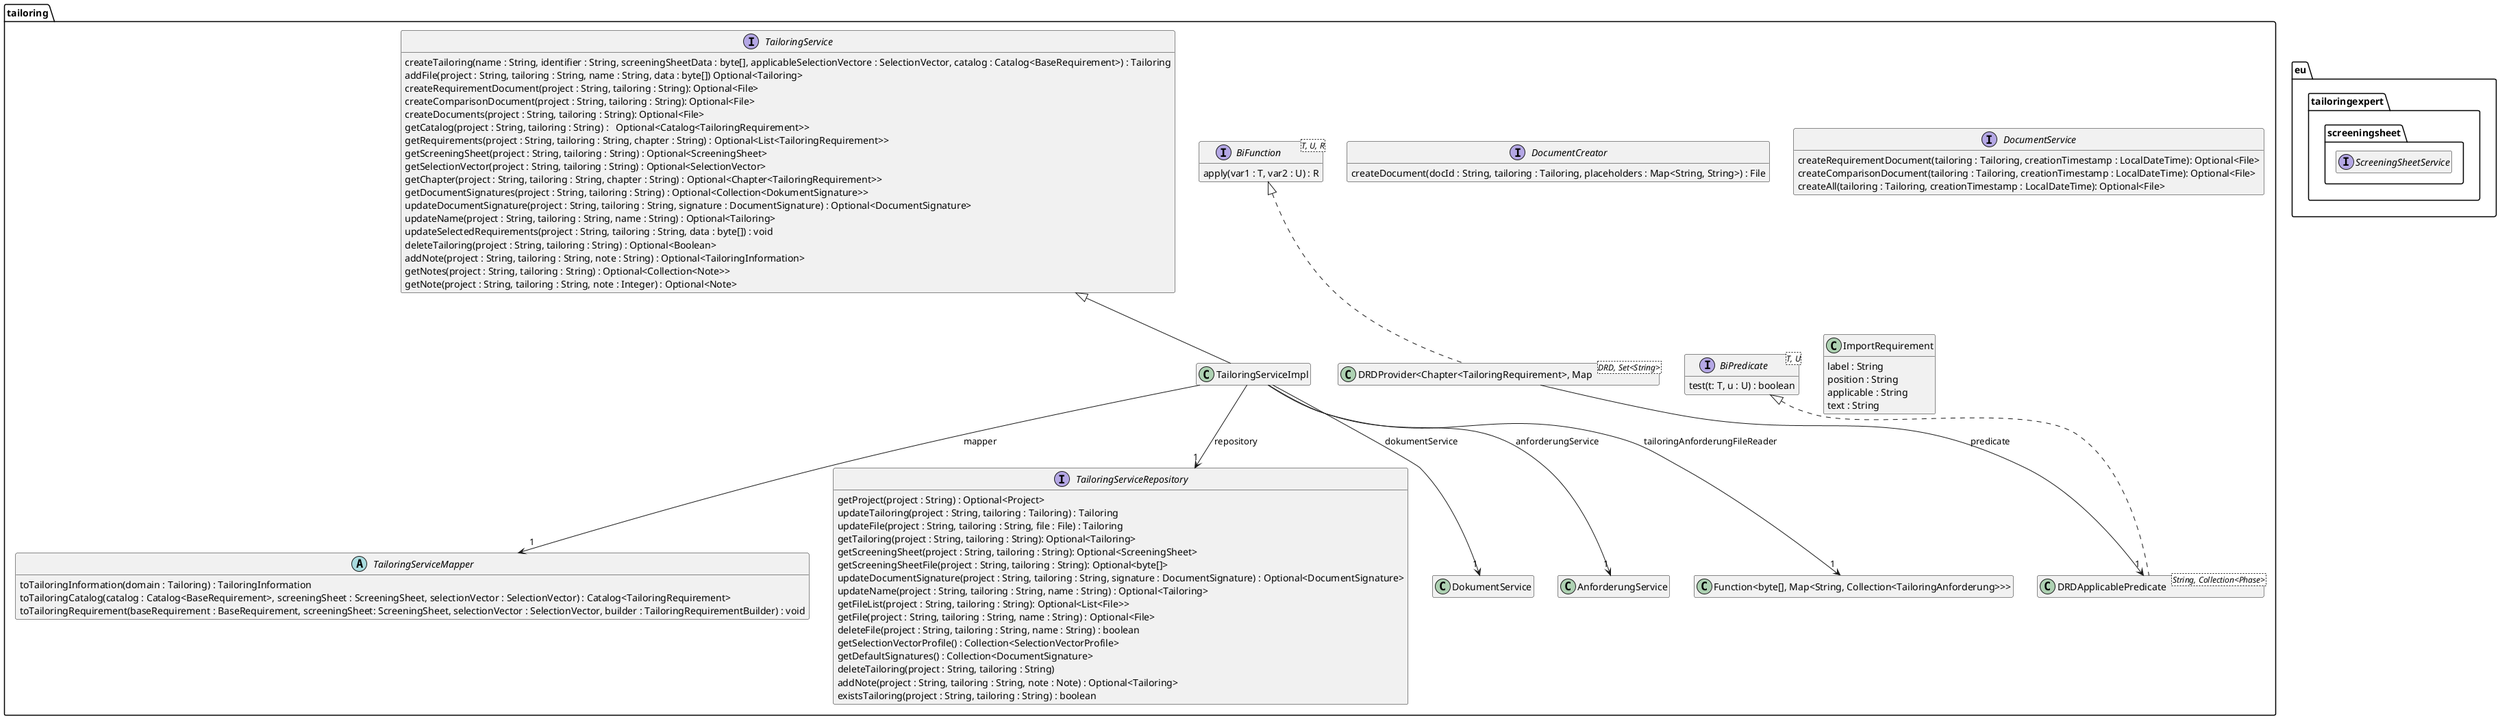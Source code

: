 @startuml Ebene3.png
hide empty members

package eu.tailoringexpert {
    package screeningsheet {
        interface ScreeningSheetService
    }
}

package tailoring {

    interface "BiPredicate<T, U>" as AnwendbarBiFunction {
        test(t: T, u : U) : boolean
    }
    class DRDApplicablePredicate<String, Collection<Phase>> {
    }
    AnwendbarBiFunction <|.. DRDApplicablePredicate

    interface "BiFunction<T, U, R>" as DRDProviderBiFunction {
        apply(var1 : T, var2 : U) : R
    }
    class "DRDProvider<Chapter<TailoringRequirement>, Map<DRD, Set<String>>" as DRDProvider{
    }
    DRDProviderBiFunction <|.. DRDProvider
    DRDProvider --> "1" DRDApplicablePredicate : predicate

    interface DocumentCreator {
        createDocument(docId : String, tailoring : Tailoring, placeholders : Map<String, String>) : File
    }

    interface TailoringService {
        createTailoring(name : String, identifier : String, screeningSheetData : byte[], applicableSelectionVectore : SelectionVector, catalog : Catalog<BaseRequirement>) : Tailoring
        addFile(project : String, tailoring : String, name : String, data : byte[]) Optional<Tailoring>
        createRequirementDocument(project : String, tailoring : String): Optional<File>
        createComparisonDocument(project : String, tailoring : String): Optional<File>
        createDocuments(project : String, tailoring : String): Optional<File>
        getCatalog(project : String, tailoring : String) :   Optional<Catalog<TailoringRequirement>>
        getRequirements(project : String, tailoring : String, chapter : String) : Optional<List<TailoringRequirement>>
        getScreeningSheet(project : String, tailoring : String) : Optional<ScreeningSheet>
        getSelectionVector(project : String, tailoring : String) : Optional<SelectionVector>
        getChapter(project : String, tailoring : String, chapter : String) : Optional<Chapter<TailoringRequirement>>
        getDocumentSignatures(project : String, tailoring : String) : Optional<Collection<DokumentSignature>>
        updateDocumentSignature(project : String, tailoring : String, signature : DocumentSignature) : Optional<DocumentSignature>
        updateName(project : String, tailoring : String, name : String) : Optional<Tailoring>
        updateSelectedRequirements(project : String, tailoring : String, data : byte[]) : void
        deleteTailoring(project : String, tailoring : String) : Optional<Boolean>
        addNote(project : String, tailoring : String, note : String) : Optional<TailoringInformation>
        getNotes(project : String, tailoring : String) : Optional<Collection<Note>>
        getNote(project : String, tailoring : String, note : Integer) : Optional<Note>
    }

    abstract class TailoringServiceMapper {
        toTailoringInformation(domain : Tailoring) : TailoringInformation
        toTailoringCatalog(catalog : Catalog<BaseRequirement>, screeningSheet : ScreeningSheet, selectionVector : SelectionVector) : Catalog<TailoringRequirement>
        toTailoringRequirement(baseRequirement : BaseRequirement, screeningSheet: ScreeningSheet, selectionVector : SelectionVector, builder : TailoringRequirementBuilder) : void
    }

    interface TailoringServiceRepository {
        getProject(project : String) : Optional<Project>
        updateTailoring(project : String, tailoring : Tailoring) : Tailoring
        updateFile(project : String, tailoring : String, file : File) : Tailoring
        getTailoring(project : String, tailoring : String): Optional<Tailoring>
        getScreeningSheet(project : String, tailoring : String): Optional<ScreeningSheet>
        getScreeningSheetFile(project : String, tailoring : String): Optional<byte[]>
        updateDocumentSignature(project : String, tailoring : String, signature : DocumentSignature) : Optional<DocumentSignature>
        updateName(project : String, tailoring : String, name : String) : Optional<Tailoring>
        getFileList(project : String, tailoring : String): Optional<List<File>>
        getFile(project : String, tailoring : String, name : String) : Optional<File>
        deleteFile(project : String, tailoring : String, name : String) : boolean
        getSelectionVectorProfile() : Collection<SelectionVectorProfile>
        getDefaultSignatures() : Collection<DocumentSignature>
        deleteTailoring(project : String, tailoring : String)
        addNote(project : String, tailoring : String, note : Note) : Optional<Tailoring>
        existsTailoring(project : String, tailoring : String) : boolean
    }

    interface DocumentService {
        createRequirementDocument(tailoring : Tailoring, creationTimestamp : LocalDateTime): Optional<File>
        createComparisonDocument(tailoring : Tailoring, creationTimestamp : LocalDateTime): Optional<File>
        createAll(tailoring : Tailoring, creationTimestamp : LocalDateTime): Optional<File>
    }

    class ImportRequirement {
        label : String
        position : String
        applicable : String
        text : String
    }

    class TailoringServiceImpl {
    }
    TailoringService <|-- TailoringServiceImpl
    TailoringServiceImpl --> "1" TailoringServiceRepository : repository
    TailoringServiceImpl --> "1" TailoringServiceMapper : mapper
    TailoringServiceImpl --> "1" DokumentService : dokumentService
    TailoringServiceImpl --> "1" AnforderungService : anforderungService
    TailoringServiceImpl --> "1" "Function<byte[], Map<String, Collection<TailoringAnforderung>>>" : tailoringAnforderungFileReader
}
@enduml